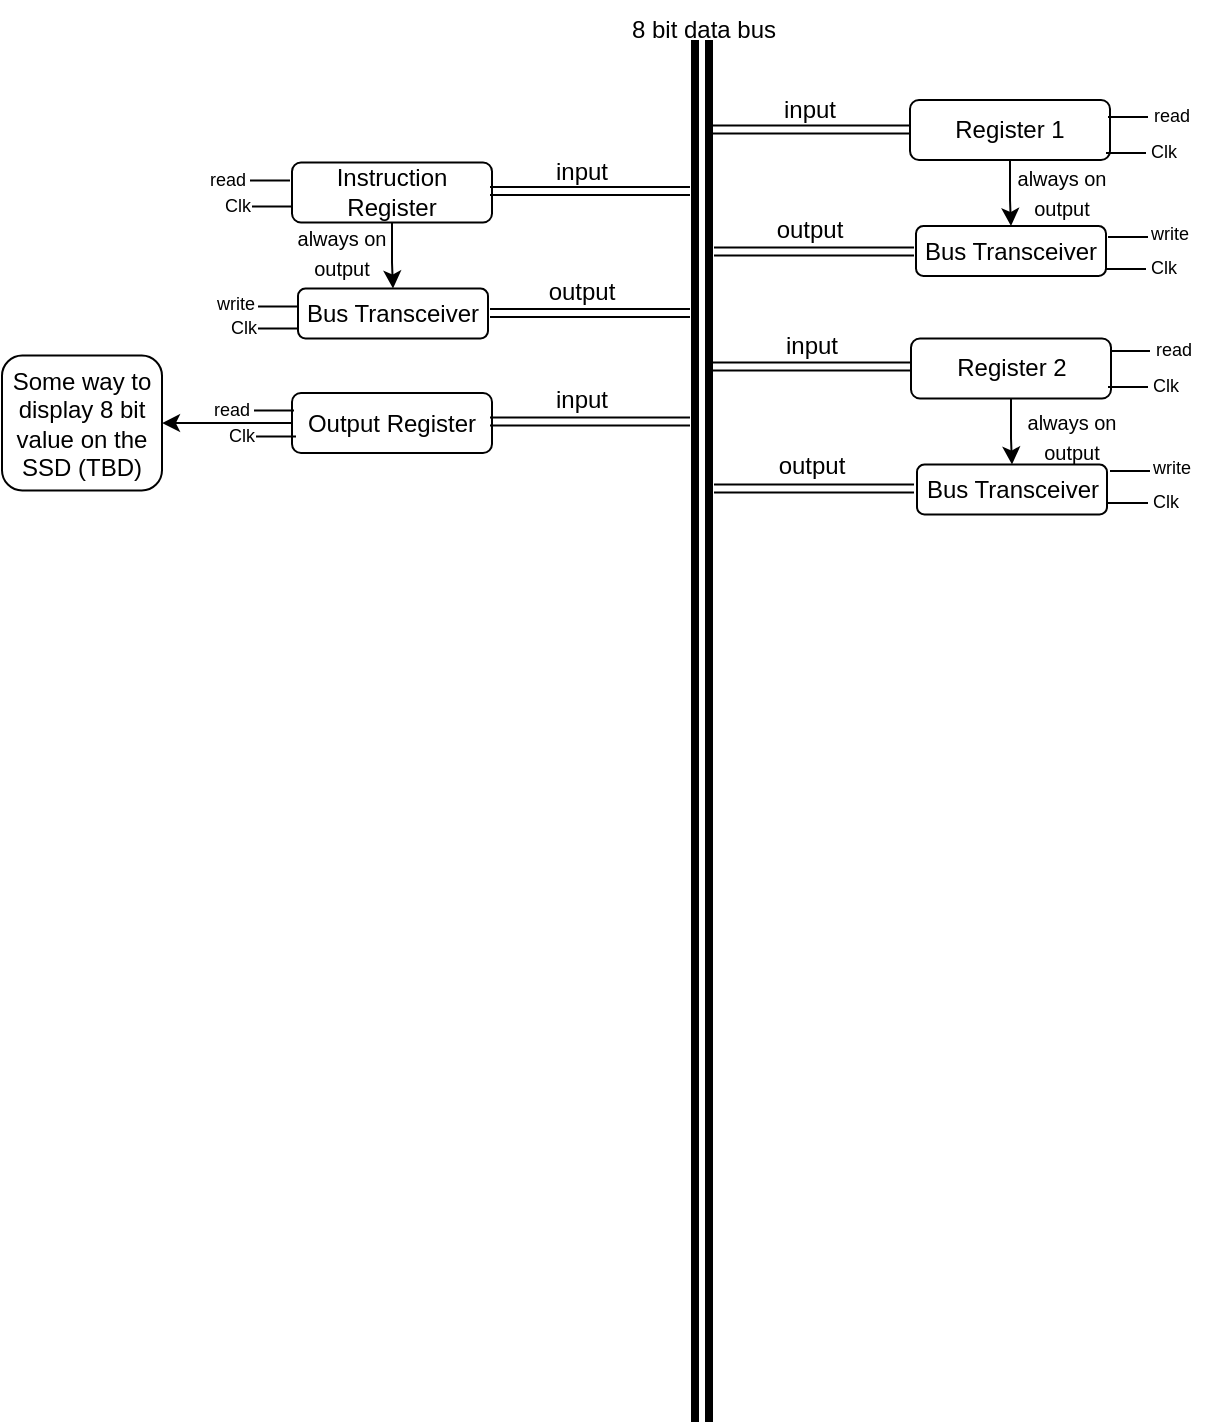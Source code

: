 <mxfile version="26.0.16">
  <diagram name="Page-1" id="tEEU3MfRf6Xgce31HGKK">
    <mxGraphModel dx="1085" dy="644" grid="1" gridSize="10" guides="1" tooltips="1" connect="1" arrows="1" fold="1" page="1" pageScale="1" pageWidth="827" pageHeight="1169" math="0" shadow="0">
      <root>
        <mxCell id="0" />
        <mxCell id="1" parent="0" />
        <mxCell id="Xl67diWMQrAPVDYZNk1t-17" value="" style="shape=link;html=1;rounded=0;strokeWidth=4;" parent="1" edge="1">
          <mxGeometry width="100" relative="1" as="geometry">
            <mxPoint x="360" y="20" as="sourcePoint" />
            <mxPoint x="360" y="711" as="targetPoint" />
          </mxGeometry>
        </mxCell>
        <mxCell id="Xl67diWMQrAPVDYZNk1t-18" value="8 bit data bus" style="text;html=1;align=center;verticalAlign=middle;whiteSpace=wrap;rounded=0;" parent="1" vertex="1">
          <mxGeometry x="316" width="90" height="30" as="geometry" />
        </mxCell>
        <mxCell id="sEh8PZAzqO4pUA3xeIS0-4" value="" style="edgeStyle=orthogonalEdgeStyle;rounded=0;orthogonalLoop=1;jettySize=auto;html=1;" parent="1" source="YqJ4mDumZ-eMTZq-kE3I-2" target="sEh8PZAzqO4pUA3xeIS0-3" edge="1">
          <mxGeometry relative="1" as="geometry" />
        </mxCell>
        <mxCell id="YqJ4mDumZ-eMTZq-kE3I-2" value="Register 1" style="rounded=1;whiteSpace=wrap;html=1;" parent="1" vertex="1">
          <mxGeometry x="464" y="50" width="100" height="30" as="geometry" />
        </mxCell>
        <mxCell id="sEh8PZAzqO4pUA3xeIS0-2" value="" style="shape=link;html=1;rounded=0;" parent="1" edge="1">
          <mxGeometry width="100" relative="1" as="geometry">
            <mxPoint x="364" y="64.75" as="sourcePoint" />
            <mxPoint x="464" y="64.75" as="targetPoint" />
          </mxGeometry>
        </mxCell>
        <mxCell id="sEh8PZAzqO4pUA3xeIS0-3" value="Bus Transceiver" style="whiteSpace=wrap;html=1;rounded=1;" parent="1" vertex="1">
          <mxGeometry x="467" y="113" width="95" height="25" as="geometry" />
        </mxCell>
        <mxCell id="sEh8PZAzqO4pUA3xeIS0-5" value="" style="shape=link;html=1;rounded=0;" parent="1" edge="1">
          <mxGeometry width="100" relative="1" as="geometry">
            <mxPoint x="366" y="125.75" as="sourcePoint" />
            <mxPoint x="466" y="125.75" as="targetPoint" />
          </mxGeometry>
        </mxCell>
        <mxCell id="sEh8PZAzqO4pUA3xeIS0-13" value="" style="shape=link;html=1;rounded=0;" parent="1" edge="1">
          <mxGeometry width="100" relative="1" as="geometry">
            <mxPoint x="364" y="183.25" as="sourcePoint" />
            <mxPoint x="464" y="183.25" as="targetPoint" />
          </mxGeometry>
        </mxCell>
        <mxCell id="sEh8PZAzqO4pUA3xeIS0-15" value="" style="shape=link;html=1;rounded=0;" parent="1" edge="1">
          <mxGeometry width="100" relative="1" as="geometry">
            <mxPoint x="366" y="244.25" as="sourcePoint" />
            <mxPoint x="466" y="244.25" as="targetPoint" />
          </mxGeometry>
        </mxCell>
        <mxCell id="sEh8PZAzqO4pUA3xeIS0-39" value="" style="edgeStyle=orthogonalEdgeStyle;rounded=0;orthogonalLoop=1;jettySize=auto;html=1;" parent="1" source="sEh8PZAzqO4pUA3xeIS0-16" target="sEh8PZAzqO4pUA3xeIS0-38" edge="1">
          <mxGeometry relative="1" as="geometry" />
        </mxCell>
        <mxCell id="sEh8PZAzqO4pUA3xeIS0-16" value="Output Register" style="rounded=1;whiteSpace=wrap;html=1;" parent="1" vertex="1">
          <mxGeometry x="155" y="196.5" width="100" height="30" as="geometry" />
        </mxCell>
        <mxCell id="sEh8PZAzqO4pUA3xeIS0-17" value="" style="shape=link;html=1;rounded=0;" parent="1" edge="1">
          <mxGeometry width="100" relative="1" as="geometry">
            <mxPoint x="254" y="210.75" as="sourcePoint" />
            <mxPoint x="354" y="210.75" as="targetPoint" />
          </mxGeometry>
        </mxCell>
        <mxCell id="sEh8PZAzqO4pUA3xeIS0-20" value="input" style="text;html=1;align=center;verticalAlign=middle;whiteSpace=wrap;rounded=0;" parent="1" vertex="1">
          <mxGeometry x="270" y="185" width="60" height="30" as="geometry" />
        </mxCell>
        <mxCell id="sEh8PZAzqO4pUA3xeIS0-21" value="input" style="text;html=1;align=center;verticalAlign=middle;whiteSpace=wrap;rounded=0;" parent="1" vertex="1">
          <mxGeometry x="384" y="40" width="60" height="30" as="geometry" />
        </mxCell>
        <mxCell id="sEh8PZAzqO4pUA3xeIS0-24" value="output" style="text;html=1;align=center;verticalAlign=middle;whiteSpace=wrap;rounded=0;" parent="1" vertex="1">
          <mxGeometry x="384" y="100" width="60" height="30" as="geometry" />
        </mxCell>
        <mxCell id="sEh8PZAzqO4pUA3xeIS0-28" value="&lt;font style=&quot;font-size: 10px;&quot;&gt;always on output&lt;/font&gt;" style="text;html=1;align=center;verticalAlign=middle;whiteSpace=wrap;rounded=0;" parent="1" vertex="1">
          <mxGeometry x="510" y="81.25" width="60" height="29.5" as="geometry" />
        </mxCell>
        <mxCell id="sEh8PZAzqO4pUA3xeIS0-30" value="" style="edgeStyle=orthogonalEdgeStyle;rounded=0;orthogonalLoop=1;jettySize=auto;html=1;" parent="1" source="sEh8PZAzqO4pUA3xeIS0-31" target="sEh8PZAzqO4pUA3xeIS0-32" edge="1">
          <mxGeometry relative="1" as="geometry" />
        </mxCell>
        <mxCell id="sEh8PZAzqO4pUA3xeIS0-31" value="Instruction Register" style="rounded=1;whiteSpace=wrap;html=1;" parent="1" vertex="1">
          <mxGeometry x="155" y="81.25" width="100" height="30" as="geometry" />
        </mxCell>
        <mxCell id="sEh8PZAzqO4pUA3xeIS0-32" value="Bus Transceiver" style="whiteSpace=wrap;html=1;rounded=1;" parent="1" vertex="1">
          <mxGeometry x="158" y="144.25" width="95" height="25" as="geometry" />
        </mxCell>
        <mxCell id="sEh8PZAzqO4pUA3xeIS0-33" value="" style="shape=link;html=1;rounded=0;" parent="1" edge="1">
          <mxGeometry width="100" relative="1" as="geometry">
            <mxPoint x="254" y="95.5" as="sourcePoint" />
            <mxPoint x="354" y="95.5" as="targetPoint" />
          </mxGeometry>
        </mxCell>
        <mxCell id="sEh8PZAzqO4pUA3xeIS0-34" value="" style="shape=link;html=1;rounded=0;" parent="1" edge="1">
          <mxGeometry width="100" relative="1" as="geometry">
            <mxPoint x="254" y="156.5" as="sourcePoint" />
            <mxPoint x="354" y="156.5" as="targetPoint" />
          </mxGeometry>
        </mxCell>
        <mxCell id="sEh8PZAzqO4pUA3xeIS0-35" value="input" style="text;html=1;align=center;verticalAlign=middle;whiteSpace=wrap;rounded=0;" parent="1" vertex="1">
          <mxGeometry x="270" y="70.75" width="60" height="30" as="geometry" />
        </mxCell>
        <mxCell id="sEh8PZAzqO4pUA3xeIS0-36" value="output" style="text;html=1;align=center;verticalAlign=middle;whiteSpace=wrap;rounded=0;" parent="1" vertex="1">
          <mxGeometry x="270" y="130.75" width="60" height="30" as="geometry" />
        </mxCell>
        <mxCell id="sEh8PZAzqO4pUA3xeIS0-37" value="&lt;font style=&quot;font-size: 10px;&quot;&gt;always on output&lt;/font&gt;" style="text;html=1;align=center;verticalAlign=middle;whiteSpace=wrap;rounded=0;" parent="1" vertex="1">
          <mxGeometry x="150" y="111.5" width="60" height="29.5" as="geometry" />
        </mxCell>
        <mxCell id="sEh8PZAzqO4pUA3xeIS0-38" value="Some way to display 8 bit value on the SSD (TBD)" style="rounded=1;whiteSpace=wrap;html=1;" parent="1" vertex="1">
          <mxGeometry x="10" y="177.75" width="80" height="67.5" as="geometry" />
        </mxCell>
        <mxCell id="sEh8PZAzqO4pUA3xeIS0-44" value="" style="endArrow=none;html=1;rounded=0;" parent="1" edge="1">
          <mxGeometry width="50" height="50" relative="1" as="geometry">
            <mxPoint x="135" y="103.25" as="sourcePoint" />
            <mxPoint x="155" y="103.25" as="targetPoint" />
          </mxGeometry>
        </mxCell>
        <mxCell id="sEh8PZAzqO4pUA3xeIS0-45" value="Clk" style="text;html=1;align=center;verticalAlign=middle;whiteSpace=wrap;rounded=0;fontSize=9;" parent="1" vertex="1">
          <mxGeometry x="107" y="93.25" width="42" height="20" as="geometry" />
        </mxCell>
        <mxCell id="sEh8PZAzqO4pUA3xeIS0-48" value="" style="endArrow=none;html=1;rounded=0;" parent="1" edge="1">
          <mxGeometry width="50" height="50" relative="1" as="geometry">
            <mxPoint x="138" y="164.25" as="sourcePoint" />
            <mxPoint x="158" y="164.25" as="targetPoint" />
          </mxGeometry>
        </mxCell>
        <mxCell id="sEh8PZAzqO4pUA3xeIS0-49" value="Clk" style="text;html=1;align=center;verticalAlign=middle;whiteSpace=wrap;rounded=0;fontSize=9;" parent="1" vertex="1">
          <mxGeometry x="110" y="154.25" width="42" height="20" as="geometry" />
        </mxCell>
        <mxCell id="sEh8PZAzqO4pUA3xeIS0-55" value="" style="endArrow=none;html=1;rounded=0;" parent="1" edge="1">
          <mxGeometry width="50" height="50" relative="1" as="geometry">
            <mxPoint x="562" y="134.5" as="sourcePoint" />
            <mxPoint x="582" y="134.5" as="targetPoint" />
          </mxGeometry>
        </mxCell>
        <mxCell id="sEh8PZAzqO4pUA3xeIS0-56" value="Clk" style="text;html=1;align=center;verticalAlign=middle;whiteSpace=wrap;rounded=0;fontSize=9;" parent="1" vertex="1">
          <mxGeometry x="575" y="124" width="32" height="20" as="geometry" />
        </mxCell>
        <mxCell id="sEh8PZAzqO4pUA3xeIS0-57" value="" style="endArrow=none;html=1;rounded=0;" parent="1" edge="1">
          <mxGeometry width="50" height="50" relative="1" as="geometry">
            <mxPoint x="562" y="76.46" as="sourcePoint" />
            <mxPoint x="582" y="76.46" as="targetPoint" />
          </mxGeometry>
        </mxCell>
        <mxCell id="sEh8PZAzqO4pUA3xeIS0-58" value="Clk" style="text;html=1;align=center;verticalAlign=middle;whiteSpace=wrap;rounded=0;fontSize=9;" parent="1" vertex="1">
          <mxGeometry x="575" y="65.96" width="32" height="20" as="geometry" />
        </mxCell>
        <mxCell id="sEh8PZAzqO4pUA3xeIS0-62" value="" style="endArrow=none;html=1;rounded=0;" parent="1" edge="1">
          <mxGeometry width="50" height="50" relative="1" as="geometry">
            <mxPoint x="134" y="90.25" as="sourcePoint" />
            <mxPoint x="154" y="90.25" as="targetPoint" />
          </mxGeometry>
        </mxCell>
        <mxCell id="sEh8PZAzqO4pUA3xeIS0-63" value="read" style="text;html=1;align=center;verticalAlign=middle;whiteSpace=wrap;rounded=0;fontSize=9;" parent="1" vertex="1">
          <mxGeometry x="102" y="80.25" width="42" height="20" as="geometry" />
        </mxCell>
        <mxCell id="sEh8PZAzqO4pUA3xeIS0-66" value="" style="endArrow=none;html=1;rounded=0;" parent="1" edge="1">
          <mxGeometry width="50" height="50" relative="1" as="geometry">
            <mxPoint x="138" y="153.25" as="sourcePoint" />
            <mxPoint x="158" y="153.25" as="targetPoint" />
          </mxGeometry>
        </mxCell>
        <mxCell id="sEh8PZAzqO4pUA3xeIS0-67" value="write" style="text;html=1;align=center;verticalAlign=middle;whiteSpace=wrap;rounded=0;fontSize=9;" parent="1" vertex="1">
          <mxGeometry x="106" y="142.25" width="42" height="20" as="geometry" />
        </mxCell>
        <mxCell id="sEh8PZAzqO4pUA3xeIS0-72" value="" style="endArrow=none;html=1;rounded=0;" parent="1" edge="1">
          <mxGeometry width="50" height="50" relative="1" as="geometry">
            <mxPoint x="137" y="218.25" as="sourcePoint" />
            <mxPoint x="157" y="218.25" as="targetPoint" />
          </mxGeometry>
        </mxCell>
        <mxCell id="sEh8PZAzqO4pUA3xeIS0-73" value="Clk" style="text;html=1;align=center;verticalAlign=middle;whiteSpace=wrap;rounded=0;fontSize=9;" parent="1" vertex="1">
          <mxGeometry x="109" y="208.25" width="42" height="20" as="geometry" />
        </mxCell>
        <mxCell id="sEh8PZAzqO4pUA3xeIS0-74" value="" style="endArrow=none;html=1;rounded=0;" parent="1" edge="1">
          <mxGeometry width="50" height="50" relative="1" as="geometry">
            <mxPoint x="136" y="205.25" as="sourcePoint" />
            <mxPoint x="156" y="205.25" as="targetPoint" />
          </mxGeometry>
        </mxCell>
        <mxCell id="sEh8PZAzqO4pUA3xeIS0-75" value="read" style="text;html=1;align=center;verticalAlign=middle;whiteSpace=wrap;rounded=0;fontSize=9;" parent="1" vertex="1">
          <mxGeometry x="104" y="195.25" width="42" height="20" as="geometry" />
        </mxCell>
        <mxCell id="sEh8PZAzqO4pUA3xeIS0-80" value="" style="endArrow=none;html=1;rounded=0;" parent="1" edge="1">
          <mxGeometry width="50" height="50" relative="1" as="geometry">
            <mxPoint x="563" y="118.5" as="sourcePoint" />
            <mxPoint x="583" y="118.5" as="targetPoint" />
          </mxGeometry>
        </mxCell>
        <mxCell id="sEh8PZAzqO4pUA3xeIS0-81" value="write" style="text;html=1;align=center;verticalAlign=middle;whiteSpace=wrap;rounded=0;fontSize=9;" parent="1" vertex="1">
          <mxGeometry x="578" y="107" width="32" height="20" as="geometry" />
        </mxCell>
        <mxCell id="sEh8PZAzqO4pUA3xeIS0-82" value="" style="endArrow=none;html=1;rounded=0;" parent="1" edge="1">
          <mxGeometry width="50" height="50" relative="1" as="geometry">
            <mxPoint x="563" y="58.46" as="sourcePoint" />
            <mxPoint x="583" y="58.46" as="targetPoint" />
          </mxGeometry>
        </mxCell>
        <mxCell id="sEh8PZAzqO4pUA3xeIS0-83" value="read" style="text;html=1;align=center;verticalAlign=middle;whiteSpace=wrap;rounded=0;fontSize=9;" parent="1" vertex="1">
          <mxGeometry x="579" y="47.96" width="32" height="20" as="geometry" />
        </mxCell>
        <mxCell id="Z7p_ajI2lkw7Mejbz8Yp-3" value="" style="edgeStyle=orthogonalEdgeStyle;rounded=0;orthogonalLoop=1;jettySize=auto;html=1;" edge="1" parent="1" source="Z7p_ajI2lkw7Mejbz8Yp-1" target="Z7p_ajI2lkw7Mejbz8Yp-2">
          <mxGeometry relative="1" as="geometry" />
        </mxCell>
        <mxCell id="Z7p_ajI2lkw7Mejbz8Yp-1" value="Register 2" style="rounded=1;whiteSpace=wrap;html=1;" vertex="1" parent="1">
          <mxGeometry x="464.5" y="169.25" width="100" height="30" as="geometry" />
        </mxCell>
        <mxCell id="Z7p_ajI2lkw7Mejbz8Yp-2" value="Bus Transceiver" style="whiteSpace=wrap;html=1;rounded=1;" vertex="1" parent="1">
          <mxGeometry x="467.5" y="232.25" width="95" height="25" as="geometry" />
        </mxCell>
        <mxCell id="Z7p_ajI2lkw7Mejbz8Yp-30" value="" style="endArrow=none;html=1;rounded=0;" edge="1" parent="1">
          <mxGeometry width="50" height="50" relative="1" as="geometry">
            <mxPoint x="563" y="251.5" as="sourcePoint" />
            <mxPoint x="583" y="251.5" as="targetPoint" />
          </mxGeometry>
        </mxCell>
        <mxCell id="Z7p_ajI2lkw7Mejbz8Yp-31" value="Clk" style="text;html=1;align=center;verticalAlign=middle;whiteSpace=wrap;rounded=0;fontSize=9;" vertex="1" parent="1">
          <mxGeometry x="576" y="241" width="32" height="20" as="geometry" />
        </mxCell>
        <mxCell id="Z7p_ajI2lkw7Mejbz8Yp-32" value="" style="endArrow=none;html=1;rounded=0;" edge="1" parent="1">
          <mxGeometry width="50" height="50" relative="1" as="geometry">
            <mxPoint x="563" y="193.46" as="sourcePoint" />
            <mxPoint x="583" y="193.46" as="targetPoint" />
          </mxGeometry>
        </mxCell>
        <mxCell id="Z7p_ajI2lkw7Mejbz8Yp-33" value="Clk" style="text;html=1;align=center;verticalAlign=middle;whiteSpace=wrap;rounded=0;fontSize=9;" vertex="1" parent="1">
          <mxGeometry x="576" y="182.96" width="32" height="20" as="geometry" />
        </mxCell>
        <mxCell id="Z7p_ajI2lkw7Mejbz8Yp-34" value="" style="endArrow=none;html=1;rounded=0;" edge="1" parent="1">
          <mxGeometry width="50" height="50" relative="1" as="geometry">
            <mxPoint x="564" y="235.5" as="sourcePoint" />
            <mxPoint x="584" y="235.5" as="targetPoint" />
          </mxGeometry>
        </mxCell>
        <mxCell id="Z7p_ajI2lkw7Mejbz8Yp-35" value="write" style="text;html=1;align=center;verticalAlign=middle;whiteSpace=wrap;rounded=0;fontSize=9;" vertex="1" parent="1">
          <mxGeometry x="579" y="224" width="32" height="20" as="geometry" />
        </mxCell>
        <mxCell id="Z7p_ajI2lkw7Mejbz8Yp-36" value="" style="endArrow=none;html=1;rounded=0;" edge="1" parent="1">
          <mxGeometry width="50" height="50" relative="1" as="geometry">
            <mxPoint x="564" y="175.46" as="sourcePoint" />
            <mxPoint x="584" y="175.46" as="targetPoint" />
          </mxGeometry>
        </mxCell>
        <mxCell id="Z7p_ajI2lkw7Mejbz8Yp-37" value="read" style="text;html=1;align=center;verticalAlign=middle;whiteSpace=wrap;rounded=0;fontSize=9;" vertex="1" parent="1">
          <mxGeometry x="580" y="164.96" width="32" height="20" as="geometry" />
        </mxCell>
        <mxCell id="Z7p_ajI2lkw7Mejbz8Yp-38" value="&lt;font style=&quot;font-size: 10px;&quot;&gt;always on output&lt;/font&gt;" style="text;html=1;align=center;verticalAlign=middle;whiteSpace=wrap;rounded=0;" vertex="1" parent="1">
          <mxGeometry x="515" y="202.75" width="60" height="29.5" as="geometry" />
        </mxCell>
        <mxCell id="Z7p_ajI2lkw7Mejbz8Yp-40" value="input" style="text;html=1;align=center;verticalAlign=middle;whiteSpace=wrap;rounded=0;" vertex="1" parent="1">
          <mxGeometry x="385" y="158" width="60" height="30" as="geometry" />
        </mxCell>
        <mxCell id="Z7p_ajI2lkw7Mejbz8Yp-41" value="output" style="text;html=1;align=center;verticalAlign=middle;whiteSpace=wrap;rounded=0;" vertex="1" parent="1">
          <mxGeometry x="385" y="218" width="60" height="30" as="geometry" />
        </mxCell>
      </root>
    </mxGraphModel>
  </diagram>
</mxfile>
